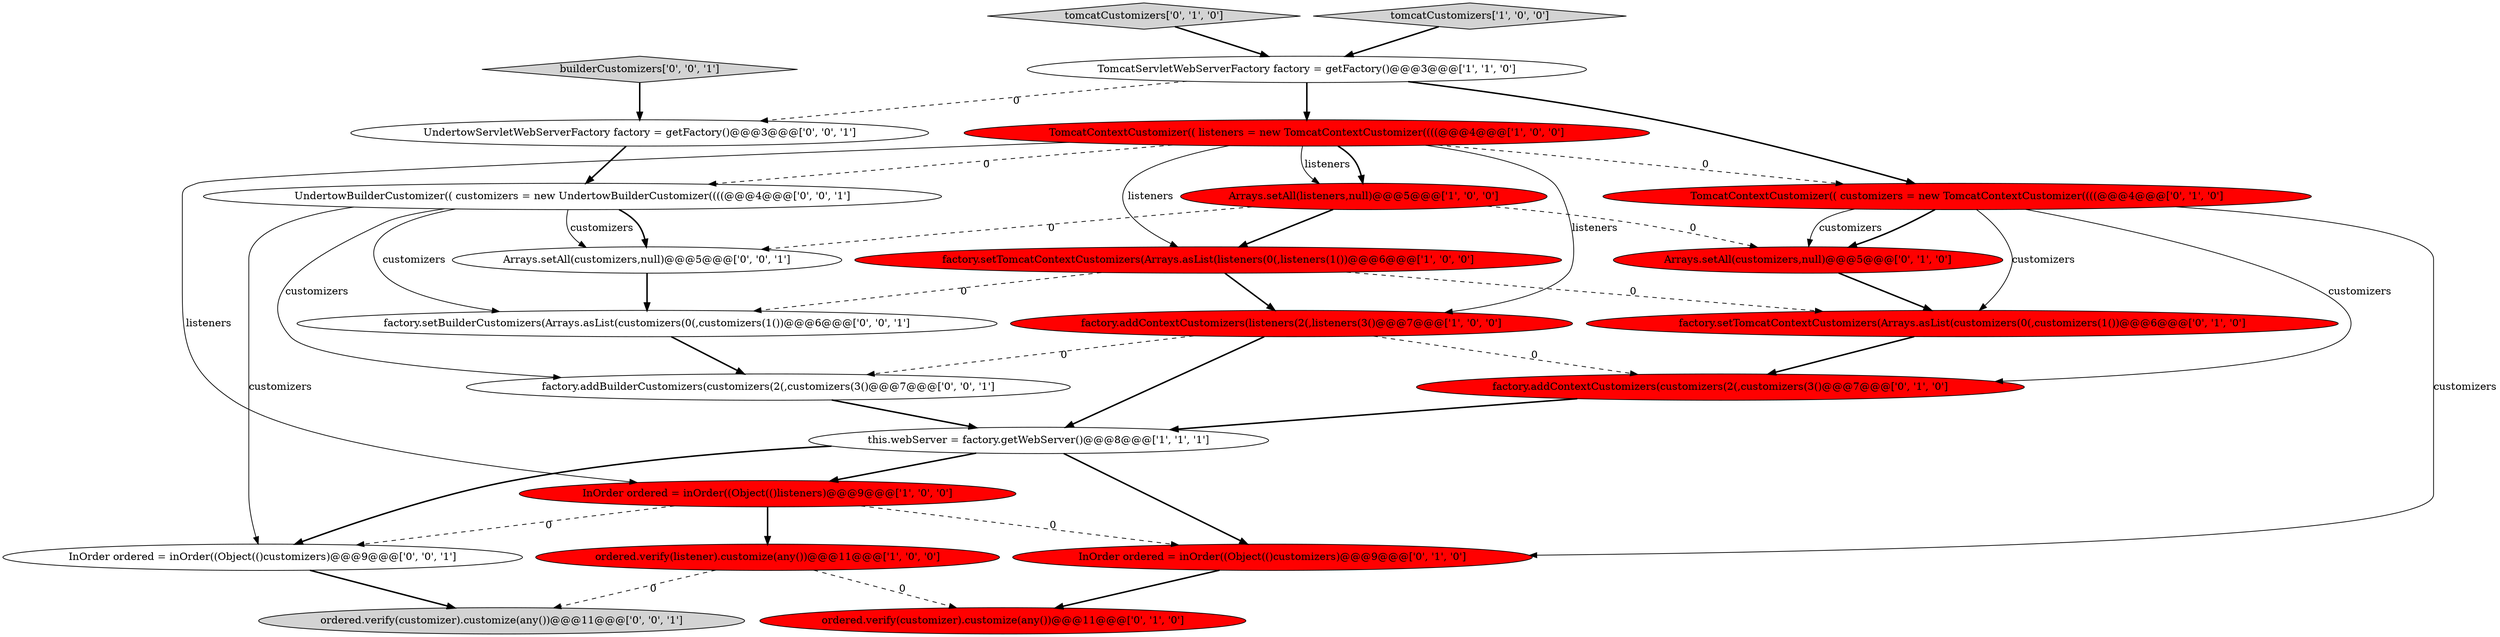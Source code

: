 digraph {
14 [style = filled, label = "factory.addContextCustomizers(customizers(2(,customizers(3()@@@7@@@['0', '1', '0']", fillcolor = red, shape = ellipse image = "AAA1AAABBB2BBB"];
10 [style = filled, label = "tomcatCustomizers['0', '1', '0']", fillcolor = lightgray, shape = diamond image = "AAA0AAABBB2BBB"];
6 [style = filled, label = "this.webServer = factory.getWebServer()@@@8@@@['1', '1', '1']", fillcolor = white, shape = ellipse image = "AAA0AAABBB1BBB"];
15 [style = filled, label = "factory.setTomcatContextCustomizers(Arrays.asList(customizers(0(,customizers(1())@@@6@@@['0', '1', '0']", fillcolor = red, shape = ellipse image = "AAA1AAABBB2BBB"];
13 [style = filled, label = "InOrder ordered = inOrder((Object(()customizers)@@@9@@@['0', '1', '0']", fillcolor = red, shape = ellipse image = "AAA1AAABBB2BBB"];
23 [style = filled, label = "Arrays.setAll(customizers,null)@@@5@@@['0', '0', '1']", fillcolor = white, shape = ellipse image = "AAA0AAABBB3BBB"];
12 [style = filled, label = "Arrays.setAll(customizers,null)@@@5@@@['0', '1', '0']", fillcolor = red, shape = ellipse image = "AAA1AAABBB2BBB"];
0 [style = filled, label = "TomcatContextCustomizer(( listeners = new TomcatContextCustomizer((((@@@4@@@['1', '0', '0']", fillcolor = red, shape = ellipse image = "AAA1AAABBB1BBB"];
7 [style = filled, label = "factory.setTomcatContextCustomizers(Arrays.asList(listeners(0(,listeners(1())@@@6@@@['1', '0', '0']", fillcolor = red, shape = ellipse image = "AAA1AAABBB1BBB"];
16 [style = filled, label = "factory.addBuilderCustomizers(customizers(2(,customizers(3()@@@7@@@['0', '0', '1']", fillcolor = white, shape = ellipse image = "AAA0AAABBB3BBB"];
11 [style = filled, label = "TomcatContextCustomizer(( customizers = new TomcatContextCustomizer((((@@@4@@@['0', '1', '0']", fillcolor = red, shape = ellipse image = "AAA1AAABBB2BBB"];
9 [style = filled, label = "ordered.verify(customizer).customize(any())@@@11@@@['0', '1', '0']", fillcolor = red, shape = ellipse image = "AAA1AAABBB2BBB"];
3 [style = filled, label = "Arrays.setAll(listeners,null)@@@5@@@['1', '0', '0']", fillcolor = red, shape = ellipse image = "AAA1AAABBB1BBB"];
21 [style = filled, label = "UndertowServletWebServerFactory factory = getFactory()@@@3@@@['0', '0', '1']", fillcolor = white, shape = ellipse image = "AAA0AAABBB3BBB"];
18 [style = filled, label = "UndertowBuilderCustomizer(( customizers = new UndertowBuilderCustomizer((((@@@4@@@['0', '0', '1']", fillcolor = white, shape = ellipse image = "AAA0AAABBB3BBB"];
19 [style = filled, label = "ordered.verify(customizer).customize(any())@@@11@@@['0', '0', '1']", fillcolor = lightgray, shape = ellipse image = "AAA0AAABBB3BBB"];
4 [style = filled, label = "ordered.verify(listener).customize(any())@@@11@@@['1', '0', '0']", fillcolor = red, shape = ellipse image = "AAA1AAABBB1BBB"];
8 [style = filled, label = "factory.addContextCustomizers(listeners(2(,listeners(3()@@@7@@@['1', '0', '0']", fillcolor = red, shape = ellipse image = "AAA1AAABBB1BBB"];
5 [style = filled, label = "tomcatCustomizers['1', '0', '0']", fillcolor = lightgray, shape = diamond image = "AAA0AAABBB1BBB"];
2 [style = filled, label = "InOrder ordered = inOrder((Object(()listeners)@@@9@@@['1', '0', '0']", fillcolor = red, shape = ellipse image = "AAA1AAABBB1BBB"];
1 [style = filled, label = "TomcatServletWebServerFactory factory = getFactory()@@@3@@@['1', '1', '0']", fillcolor = white, shape = ellipse image = "AAA0AAABBB1BBB"];
22 [style = filled, label = "factory.setBuilderCustomizers(Arrays.asList(customizers(0(,customizers(1())@@@6@@@['0', '0', '1']", fillcolor = white, shape = ellipse image = "AAA0AAABBB3BBB"];
17 [style = filled, label = "InOrder ordered = inOrder((Object(()customizers)@@@9@@@['0', '0', '1']", fillcolor = white, shape = ellipse image = "AAA0AAABBB3BBB"];
20 [style = filled, label = "builderCustomizers['0', '0', '1']", fillcolor = lightgray, shape = diamond image = "AAA0AAABBB3BBB"];
0->3 [style = bold, label=""];
6->17 [style = bold, label=""];
11->15 [style = solid, label="customizers"];
8->16 [style = dashed, label="0"];
18->23 [style = bold, label=""];
15->14 [style = bold, label=""];
18->23 [style = solid, label="customizers"];
22->16 [style = bold, label=""];
11->13 [style = solid, label="customizers"];
18->17 [style = solid, label="customizers"];
16->6 [style = bold, label=""];
12->15 [style = bold, label=""];
11->14 [style = solid, label="customizers"];
8->6 [style = bold, label=""];
11->12 [style = bold, label=""];
0->11 [style = dashed, label="0"];
1->0 [style = bold, label=""];
1->21 [style = dashed, label="0"];
8->14 [style = dashed, label="0"];
7->8 [style = bold, label=""];
2->17 [style = dashed, label="0"];
2->4 [style = bold, label=""];
17->19 [style = bold, label=""];
21->18 [style = bold, label=""];
1->11 [style = bold, label=""];
11->12 [style = solid, label="customizers"];
6->2 [style = bold, label=""];
20->21 [style = bold, label=""];
3->23 [style = dashed, label="0"];
5->1 [style = bold, label=""];
4->9 [style = dashed, label="0"];
23->22 [style = bold, label=""];
3->12 [style = dashed, label="0"];
3->7 [style = bold, label=""];
18->22 [style = solid, label="customizers"];
2->13 [style = dashed, label="0"];
6->13 [style = bold, label=""];
7->15 [style = dashed, label="0"];
0->18 [style = dashed, label="0"];
4->19 [style = dashed, label="0"];
13->9 [style = bold, label=""];
10->1 [style = bold, label=""];
7->22 [style = dashed, label="0"];
14->6 [style = bold, label=""];
0->7 [style = solid, label="listeners"];
0->8 [style = solid, label="listeners"];
18->16 [style = solid, label="customizers"];
0->2 [style = solid, label="listeners"];
0->3 [style = solid, label="listeners"];
}

